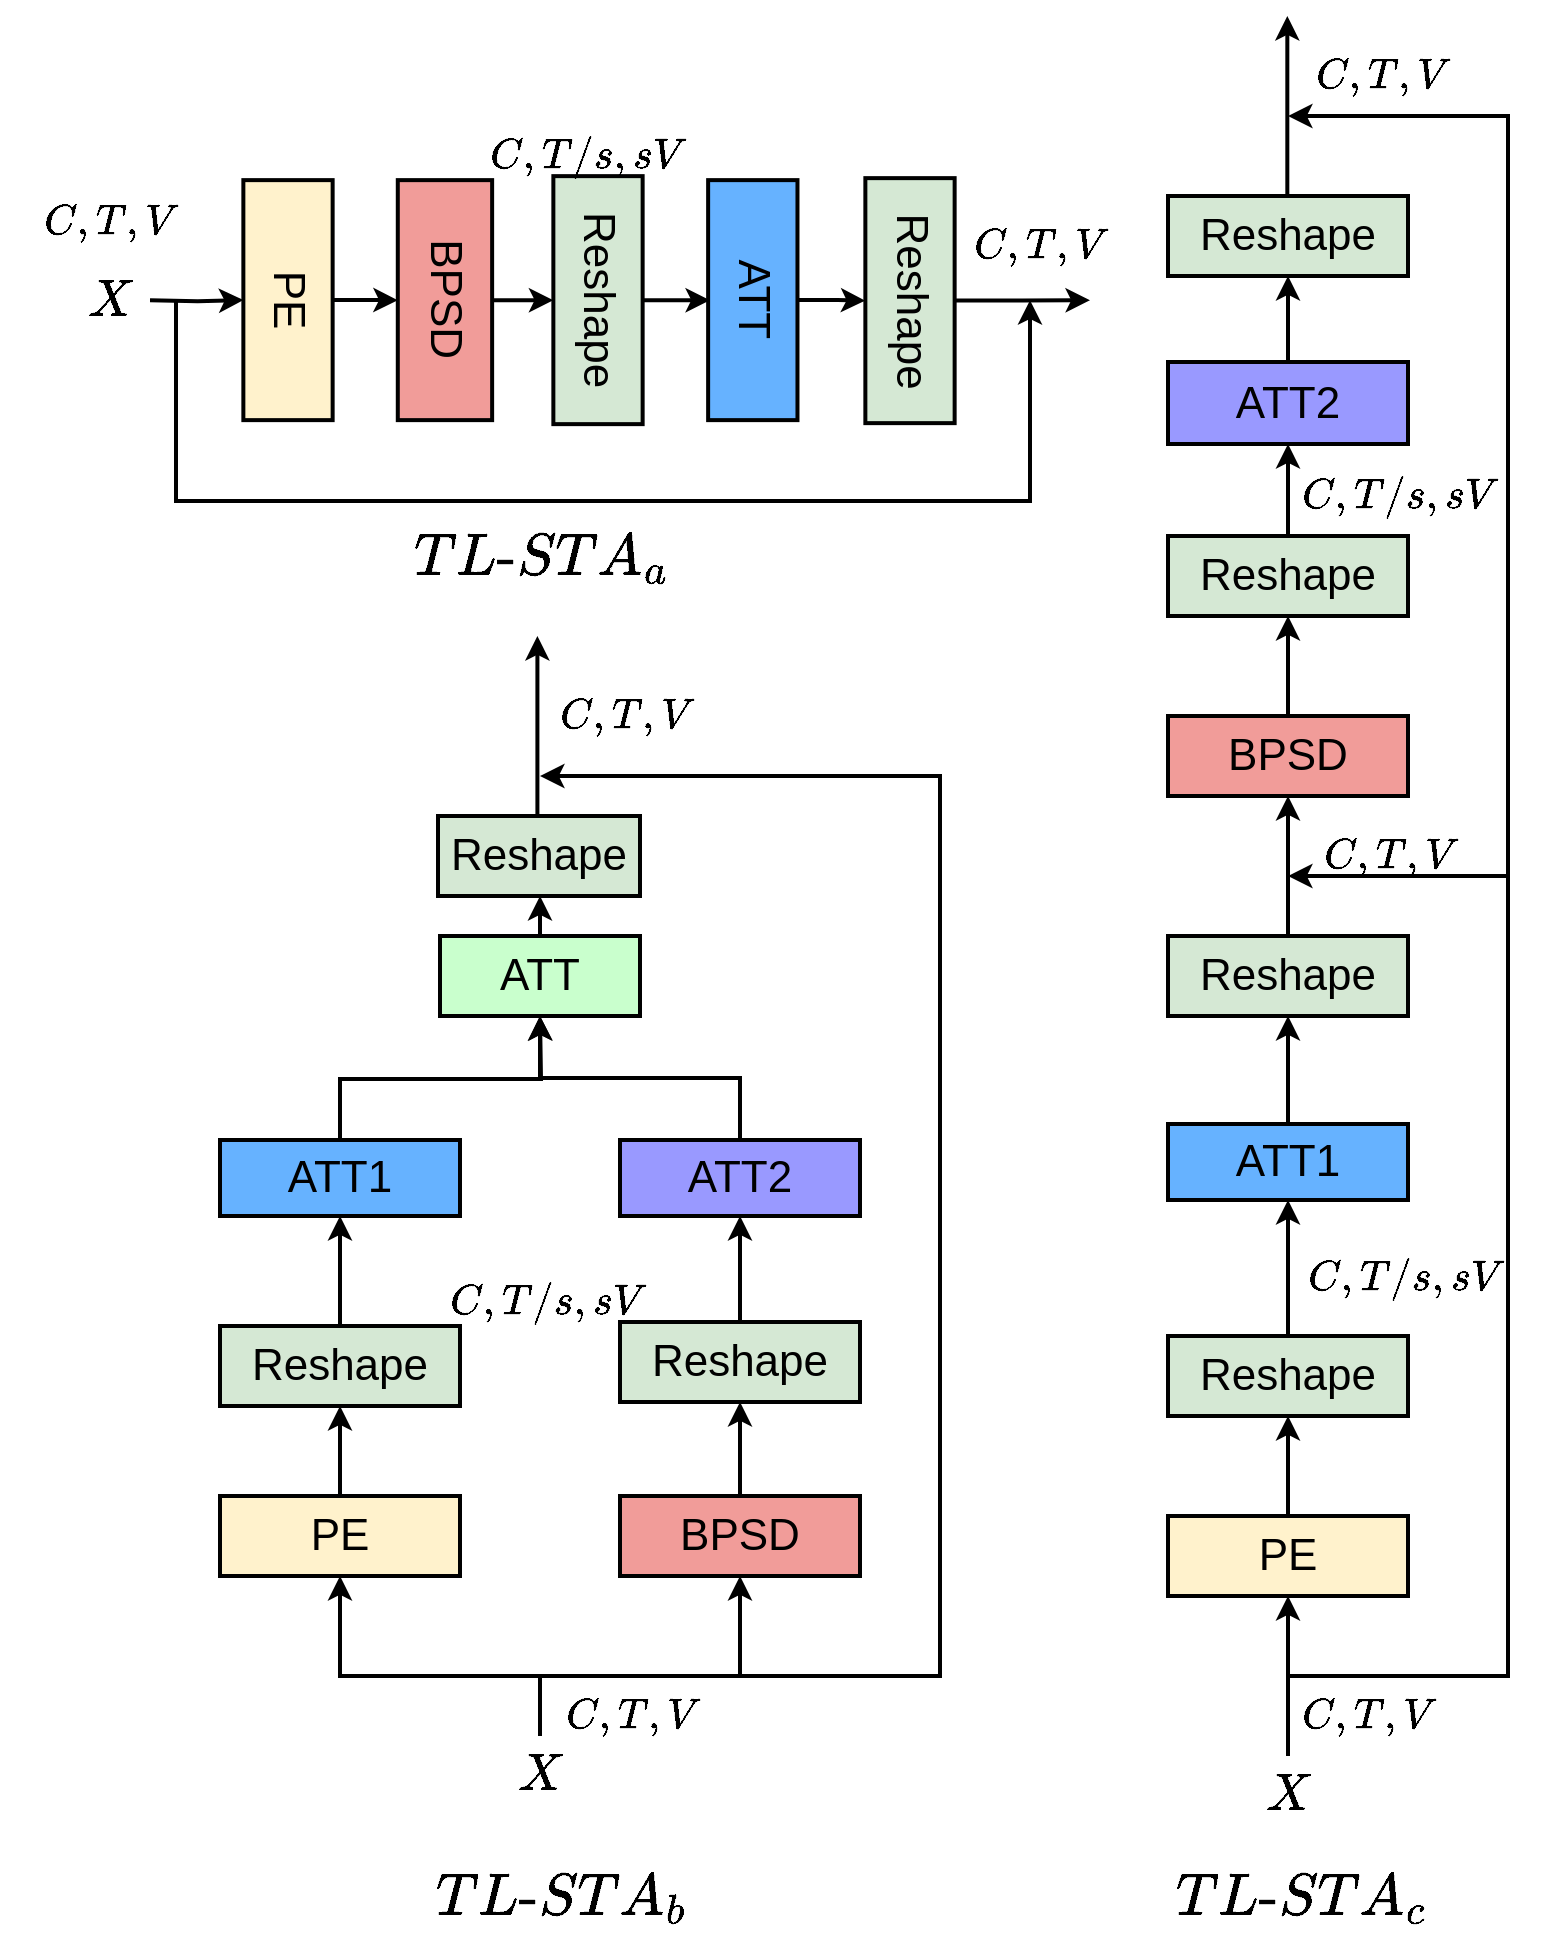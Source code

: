<mxfile version="20.8.20" type="github">
  <diagram name="第 1 页" id="2OtK2I9S_7ce7mAN8M0d">
    <mxGraphModel dx="2206" dy="2257" grid="1" gridSize="10" guides="1" tooltips="1" connect="1" arrows="1" fold="1" page="1" pageScale="1" pageWidth="827" pageHeight="1169" math="1" shadow="0">
      <root>
        <mxCell id="0" />
        <mxCell id="1" parent="0" />
        <mxCell id="liKZpBHGzSgOtPFbA1w--1" value="" style="group" vertex="1" connectable="0" parent="1">
          <mxGeometry x="235" y="-480" width="765" height="960" as="geometry" />
        </mxCell>
        <mxCell id="V5P2jXgz8SeRun-mOYAe-95" value="&lt;b style=&quot;border-color: var(--border-color); font-size: 25px;&quot;&gt;$$TL\text{-}STA_a$$&lt;/b&gt;" style="text;html=1;align=center;verticalAlign=middle;resizable=0;points=[];autosize=1;strokeColor=none;fillColor=none;fontSize=22;strokeWidth=2;" parent="liKZpBHGzSgOtPFbA1w--1" vertex="1">
          <mxGeometry x="125" y="250" width="260" height="40" as="geometry" />
        </mxCell>
        <mxCell id="V5P2jXgz8SeRun-mOYAe-96" value="&lt;font style=&quot;font-size: 25px;&quot;&gt;&lt;b&gt;$$TL\text{-}STA_b$$&lt;/b&gt;&lt;/font&gt;" style="text;html=1;align=center;verticalAlign=middle;resizable=0;points=[];autosize=1;strokeColor=none;fillColor=none;fontSize=22;strokeWidth=2;" parent="liKZpBHGzSgOtPFbA1w--1" vertex="1">
          <mxGeometry x="130" y="920" width="270" height="40" as="geometry" />
        </mxCell>
        <mxCell id="V5P2jXgz8SeRun-mOYAe-91" value="" style="group;fontSize=22;strokeColor=none;strokeWidth=2;" parent="liKZpBHGzSgOtPFbA1w--1" vertex="1" connectable="0">
          <mxGeometry y="50" width="570" height="192.5" as="geometry" />
        </mxCell>
        <mxCell id="V5P2jXgz8SeRun-mOYAe-57" value="" style="edgeStyle=orthogonalEdgeStyle;rounded=0;orthogonalLoop=1;jettySize=auto;html=1;fontSize=22;entryX=0.5;entryY=1;entryDx=0;entryDy=0;strokeWidth=2;" parent="V5P2jXgz8SeRun-mOYAe-91" target="V5P2jXgz8SeRun-mOYAe-63" edge="1">
          <mxGeometry relative="1" as="geometry">
            <mxPoint x="60" y="92.065" as="sourcePoint" />
            <mxPoint x="154" y="92.065" as="targetPoint" />
          </mxGeometry>
        </mxCell>
        <mxCell id="V5P2jXgz8SeRun-mOYAe-55" value="" style="endArrow=classic;html=1;rounded=0;fontSize=22;strokeWidth=2;" parent="V5P2jXgz8SeRun-mOYAe-91" edge="1">
          <mxGeometry width="50" height="50" relative="1" as="geometry">
            <mxPoint x="73" y="92.065" as="sourcePoint" />
            <mxPoint x="500" y="92.065" as="targetPoint" />
            <Array as="points">
              <mxPoint x="73" y="192.5" />
              <mxPoint x="240" y="192.5" />
              <mxPoint x="500" y="192.5" />
            </Array>
          </mxGeometry>
        </mxCell>
        <mxCell id="V5P2jXgz8SeRun-mOYAe-83" style="edgeStyle=orthogonalEdgeStyle;rounded=0;orthogonalLoop=1;jettySize=auto;html=1;fontSize=22;strokeWidth=2;" parent="V5P2jXgz8SeRun-mOYAe-91" source="V5P2jXgz8SeRun-mOYAe-60" edge="1">
          <mxGeometry relative="1" as="geometry">
            <mxPoint x="340" y="92.065" as="targetPoint" />
          </mxGeometry>
        </mxCell>
        <mxCell id="V5P2jXgz8SeRun-mOYAe-60" value="&lt;font style=&quot;font-size: 22px;&quot;&gt;Reshape&lt;/font&gt;" style="rounded=0;whiteSpace=wrap;html=1;rotation=90;fillColor=#d5e8d4;strokeColor=#000000;fontSize=22;strokeWidth=2;" parent="V5P2jXgz8SeRun-mOYAe-91" vertex="1">
          <mxGeometry x="222" y="69.75" width="124" height="44.64" as="geometry" />
        </mxCell>
        <mxCell id="V5P2jXgz8SeRun-mOYAe-71" style="edgeStyle=orthogonalEdgeStyle;rounded=0;orthogonalLoop=1;jettySize=auto;html=1;fontSize=22;strokeWidth=2;" parent="V5P2jXgz8SeRun-mOYAe-91" source="V5P2jXgz8SeRun-mOYAe-61" edge="1">
          <mxGeometry relative="1" as="geometry">
            <mxPoint x="530" y="92.065" as="targetPoint" />
          </mxGeometry>
        </mxCell>
        <mxCell id="V5P2jXgz8SeRun-mOYAe-61" value="&lt;font style=&quot;font-size: 22px;&quot;&gt;Reshape&lt;/font&gt;" style="rounded=0;whiteSpace=wrap;html=1;rotation=90;fillColor=#d5e8d4;strokeColor=#000000;fontSize=22;strokeWidth=2;" parent="V5P2jXgz8SeRun-mOYAe-91" vertex="1">
          <mxGeometry x="378.75" y="70" width="122.5" height="44.64" as="geometry" />
        </mxCell>
        <mxCell id="V5P2jXgz8SeRun-mOYAe-82" style="edgeStyle=orthogonalEdgeStyle;rounded=0;orthogonalLoop=1;jettySize=auto;html=1;entryX=0.5;entryY=1;entryDx=0;entryDy=0;fontSize=22;strokeWidth=2;" parent="V5P2jXgz8SeRun-mOYAe-91" source="V5P2jXgz8SeRun-mOYAe-62" target="V5P2jXgz8SeRun-mOYAe-60" edge="1">
          <mxGeometry relative="1" as="geometry" />
        </mxCell>
        <mxCell id="V5P2jXgz8SeRun-mOYAe-62" value="&lt;font style=&quot;font-size: 22px;&quot;&gt;BPSD&lt;/font&gt;" style="rounded=0;whiteSpace=wrap;html=1;rotation=90;fillColor=#F19C99;fontSize=22;strokeWidth=2;" parent="V5P2jXgz8SeRun-mOYAe-91" vertex="1">
          <mxGeometry x="147.48" y="68.48" width="120" height="47.17" as="geometry" />
        </mxCell>
        <mxCell id="V5P2jXgz8SeRun-mOYAe-64" style="edgeStyle=orthogonalEdgeStyle;rounded=0;orthogonalLoop=1;jettySize=auto;html=1;entryX=0.5;entryY=1;entryDx=0;entryDy=0;fontSize=22;strokeWidth=2;" parent="V5P2jXgz8SeRun-mOYAe-91" source="V5P2jXgz8SeRun-mOYAe-63" target="V5P2jXgz8SeRun-mOYAe-62" edge="1">
          <mxGeometry relative="1" as="geometry" />
        </mxCell>
        <mxCell id="V5P2jXgz8SeRun-mOYAe-63" value="&lt;font style=&quot;font-size: 22px;&quot;&gt;PE&lt;/font&gt;" style="rounded=0;whiteSpace=wrap;html=1;rotation=90;fillColor=#fff2cc;strokeColor=#000000;fontSize=22;strokeWidth=2;" parent="V5P2jXgz8SeRun-mOYAe-91" vertex="1">
          <mxGeometry x="69" y="69.746" width="120" height="44.638" as="geometry" />
        </mxCell>
        <mxCell id="V5P2jXgz8SeRun-mOYAe-69" style="edgeStyle=orthogonalEdgeStyle;rounded=0;orthogonalLoop=1;jettySize=auto;html=1;entryX=0.5;entryY=1;entryDx=0;entryDy=0;fontSize=22;strokeWidth=2;" parent="V5P2jXgz8SeRun-mOYAe-91" source="V5P2jXgz8SeRun-mOYAe-65" target="V5P2jXgz8SeRun-mOYAe-61" edge="1">
          <mxGeometry relative="1" as="geometry" />
        </mxCell>
        <mxCell id="V5P2jXgz8SeRun-mOYAe-65" value="&lt;font style=&quot;font-size: 22px;&quot;&gt;ATT&lt;/font&gt;" style="rounded=0;whiteSpace=wrap;html=1;rotation=90;fillColor=#66B2FF;fontSize=22;strokeWidth=2;" parent="V5P2jXgz8SeRun-mOYAe-91" vertex="1">
          <mxGeometry x="301.4" y="69.73" width="120" height="44.67" as="geometry" />
        </mxCell>
        <mxCell id="V5P2jXgz8SeRun-mOYAe-75" value="&lt;font style=&quot;font-size: 18px;&quot;&gt;$$C,T,V$$&lt;/font&gt;" style="text;html=1;align=center;verticalAlign=middle;resizable=0;points=[];autosize=1;strokeColor=none;fillColor=none;fontSize=22;strokeWidth=2;" parent="V5P2jXgz8SeRun-mOYAe-91" vertex="1">
          <mxGeometry x="-15" y="32.533" width="110" height="40" as="geometry" />
        </mxCell>
        <mxCell id="V5P2jXgz8SeRun-mOYAe-84" value="&lt;font style=&quot;font-size: 18px;&quot;&gt;$$C,T/s,sV$$&lt;/font&gt;" style="text;html=1;align=center;verticalAlign=middle;resizable=0;points=[];autosize=1;strokeColor=none;fillColor=none;fontSize=22;strokeWidth=2;" parent="V5P2jXgz8SeRun-mOYAe-91" vertex="1">
          <mxGeometry x="214" width="130" height="40" as="geometry" />
        </mxCell>
        <mxCell id="V5P2jXgz8SeRun-mOYAe-86" value="&lt;font style=&quot;font-size: 18px;&quot;&gt;$$C,T,V$$&lt;/font&gt;" style="text;html=1;align=center;verticalAlign=middle;resizable=0;points=[];autosize=1;strokeColor=none;fillColor=none;fontSize=22;strokeWidth=2;" parent="V5P2jXgz8SeRun-mOYAe-91" vertex="1">
          <mxGeometry x="450" y="44.638" width="110" height="40" as="geometry" />
        </mxCell>
        <mxCell id="V5P2jXgz8SeRun-mOYAe-90" value="&lt;font style=&quot;font-size: 22px;&quot;&gt;$$X$$&lt;/font&gt;" style="text;html=1;align=center;verticalAlign=middle;resizable=0;points=[];autosize=1;strokeColor=none;fillColor=none;fontSize=22;strokeWidth=2;" parent="V5P2jXgz8SeRun-mOYAe-91" vertex="1">
          <mxGeometry x="-5" y="72.536" width="90" height="40" as="geometry" />
        </mxCell>
        <mxCell id="V5P2jXgz8SeRun-mOYAe-92" value="" style="group;fontSize=22;strokeWidth=2;" parent="liKZpBHGzSgOtPFbA1w--1" vertex="1" connectable="0">
          <mxGeometry x="95" y="310" width="360" height="590" as="geometry" />
        </mxCell>
        <mxCell id="V5P2jXgz8SeRun-mOYAe-25" value="&lt;font style=&quot;font-size: 22px;&quot;&gt;PE&lt;/font&gt;" style="rounded=0;whiteSpace=wrap;html=1;fillColor=#fff2cc;strokeColor=#000000;fontSize=22;strokeWidth=2;" parent="V5P2jXgz8SeRun-mOYAe-92" vertex="1">
          <mxGeometry y="430" width="120" height="40" as="geometry" />
        </mxCell>
        <mxCell id="V5P2jXgz8SeRun-mOYAe-26" value="&lt;font style=&quot;font-size: 22px;&quot;&gt;BPSD&lt;/font&gt;" style="rounded=0;whiteSpace=wrap;html=1;fillColor=#F19C99;fontSize=22;strokeWidth=2;" parent="V5P2jXgz8SeRun-mOYAe-92" vertex="1">
          <mxGeometry x="200" y="430" width="120" height="40" as="geometry" />
        </mxCell>
        <mxCell id="V5P2jXgz8SeRun-mOYAe-28" value="" style="endArrow=classic;html=1;rounded=0;fontSize=22;entryX=0.5;entryY=1;entryDx=0;entryDy=0;strokeWidth=2;" parent="V5P2jXgz8SeRun-mOYAe-92" target="V5P2jXgz8SeRun-mOYAe-25" edge="1">
          <mxGeometry width="50" height="50" relative="1" as="geometry">
            <mxPoint x="160" y="550" as="sourcePoint" />
            <mxPoint x="20" y="520" as="targetPoint" />
            <Array as="points">
              <mxPoint x="160" y="520" />
              <mxPoint x="60" y="520" />
            </Array>
          </mxGeometry>
        </mxCell>
        <mxCell id="V5P2jXgz8SeRun-mOYAe-29" value="" style="endArrow=classic;html=1;rounded=0;fontSize=22;entryX=0.5;entryY=1;entryDx=0;entryDy=0;strokeWidth=2;" parent="V5P2jXgz8SeRun-mOYAe-92" target="V5P2jXgz8SeRun-mOYAe-26" edge="1">
          <mxGeometry width="50" height="50" relative="1" as="geometry">
            <mxPoint x="170" y="520" as="sourcePoint" />
            <mxPoint x="70.0" y="500.0" as="targetPoint" />
            <Array as="points">
              <mxPoint x="160" y="520" />
              <mxPoint x="170" y="520" />
              <mxPoint x="260" y="520" />
            </Array>
          </mxGeometry>
        </mxCell>
        <mxCell id="V5P2jXgz8SeRun-mOYAe-30" value="&lt;font style=&quot;font-size: 22px;&quot;&gt;Reshape&lt;/font&gt;" style="rounded=0;whiteSpace=wrap;html=1;fillColor=#d5e8d4;strokeColor=#000000;fontSize=22;strokeWidth=2;" parent="V5P2jXgz8SeRun-mOYAe-92" vertex="1">
          <mxGeometry y="345" width="120" height="40" as="geometry" />
        </mxCell>
        <mxCell id="V5P2jXgz8SeRun-mOYAe-32" value="" style="edgeStyle=orthogonalEdgeStyle;rounded=0;orthogonalLoop=1;jettySize=auto;html=1;fontSize=22;strokeWidth=2;" parent="V5P2jXgz8SeRun-mOYAe-92" source="V5P2jXgz8SeRun-mOYAe-25" target="V5P2jXgz8SeRun-mOYAe-30" edge="1">
          <mxGeometry relative="1" as="geometry" />
        </mxCell>
        <mxCell id="V5P2jXgz8SeRun-mOYAe-31" value="&lt;font style=&quot;font-size: 22px;&quot;&gt;Reshape&lt;/font&gt;" style="rounded=0;whiteSpace=wrap;html=1;fillColor=#d5e8d4;strokeColor=#000000;fontSize=22;strokeWidth=2;" parent="V5P2jXgz8SeRun-mOYAe-92" vertex="1">
          <mxGeometry x="200" y="343" width="120" height="40" as="geometry" />
        </mxCell>
        <mxCell id="V5P2jXgz8SeRun-mOYAe-33" value="" style="edgeStyle=orthogonalEdgeStyle;rounded=0;orthogonalLoop=1;jettySize=auto;html=1;fontSize=22;strokeWidth=2;" parent="V5P2jXgz8SeRun-mOYAe-92" source="V5P2jXgz8SeRun-mOYAe-26" target="V5P2jXgz8SeRun-mOYAe-31" edge="1">
          <mxGeometry relative="1" as="geometry" />
        </mxCell>
        <mxCell id="V5P2jXgz8SeRun-mOYAe-40" style="edgeStyle=orthogonalEdgeStyle;rounded=0;orthogonalLoop=1;jettySize=auto;html=1;fontSize=22;exitX=0.5;exitY=0;exitDx=0;exitDy=0;strokeWidth=2;" parent="V5P2jXgz8SeRun-mOYAe-92" source="V5P2jXgz8SeRun-mOYAe-34" edge="1">
          <mxGeometry relative="1" as="geometry">
            <mxPoint x="160" y="190" as="targetPoint" />
          </mxGeometry>
        </mxCell>
        <mxCell id="V5P2jXgz8SeRun-mOYAe-34" value="&lt;font style=&quot;font-size: 22px;&quot;&gt;ATT1&lt;/font&gt;" style="rounded=0;whiteSpace=wrap;html=1;fillColor=#66B2FF;fontSize=22;strokeWidth=2;" parent="V5P2jXgz8SeRun-mOYAe-92" vertex="1">
          <mxGeometry y="252" width="120" height="38" as="geometry" />
        </mxCell>
        <mxCell id="V5P2jXgz8SeRun-mOYAe-35" value="" style="edgeStyle=orthogonalEdgeStyle;rounded=0;orthogonalLoop=1;jettySize=auto;html=1;fontSize=22;strokeWidth=2;" parent="V5P2jXgz8SeRun-mOYAe-92" source="V5P2jXgz8SeRun-mOYAe-30" target="V5P2jXgz8SeRun-mOYAe-34" edge="1">
          <mxGeometry relative="1" as="geometry" />
        </mxCell>
        <mxCell id="V5P2jXgz8SeRun-mOYAe-36" value="&lt;font style=&quot;font-size: 22px;&quot;&gt;ATT2&lt;/font&gt;" style="rounded=0;whiteSpace=wrap;html=1;fillColor=#9999FF;fontSize=22;strokeWidth=2;" parent="V5P2jXgz8SeRun-mOYAe-92" vertex="1">
          <mxGeometry x="200" y="252" width="120" height="38" as="geometry" />
        </mxCell>
        <mxCell id="V5P2jXgz8SeRun-mOYAe-37" value="" style="edgeStyle=orthogonalEdgeStyle;rounded=0;orthogonalLoop=1;jettySize=auto;html=1;fontSize=22;strokeWidth=2;" parent="V5P2jXgz8SeRun-mOYAe-92" source="V5P2jXgz8SeRun-mOYAe-31" target="V5P2jXgz8SeRun-mOYAe-36" edge="1">
          <mxGeometry relative="1" as="geometry" />
        </mxCell>
        <mxCell id="V5P2jXgz8SeRun-mOYAe-38" value="&lt;font style=&quot;font-size: 22px;&quot;&gt;ATT&lt;/font&gt;" style="rounded=0;whiteSpace=wrap;html=1;fillColor=#C9FFCD;fontSize=22;strokeWidth=2;" parent="V5P2jXgz8SeRun-mOYAe-92" vertex="1">
          <mxGeometry x="110" y="150" width="100" height="40" as="geometry" />
        </mxCell>
        <mxCell id="V5P2jXgz8SeRun-mOYAe-39" style="edgeStyle=orthogonalEdgeStyle;rounded=0;orthogonalLoop=1;jettySize=auto;html=1;entryX=0.5;entryY=1;entryDx=0;entryDy=0;fontSize=22;strokeWidth=2;" parent="V5P2jXgz8SeRun-mOYAe-92" source="V5P2jXgz8SeRun-mOYAe-36" target="V5P2jXgz8SeRun-mOYAe-38" edge="1">
          <mxGeometry relative="1" as="geometry" />
        </mxCell>
        <mxCell id="V5P2jXgz8SeRun-mOYAe-41" value="&lt;font style=&quot;font-size: 22px;&quot;&gt;Reshape&lt;/font&gt;" style="rounded=0;whiteSpace=wrap;html=1;fillColor=#d5e8d4;strokeColor=#000000;fontSize=22;strokeWidth=2;" parent="V5P2jXgz8SeRun-mOYAe-92" vertex="1">
          <mxGeometry x="109" y="90" width="101" height="40" as="geometry" />
        </mxCell>
        <mxCell id="V5P2jXgz8SeRun-mOYAe-42" value="" style="edgeStyle=orthogonalEdgeStyle;rounded=0;orthogonalLoop=1;jettySize=auto;html=1;fontSize=22;strokeWidth=2;" parent="V5P2jXgz8SeRun-mOYAe-92" source="V5P2jXgz8SeRun-mOYAe-38" target="V5P2jXgz8SeRun-mOYAe-41" edge="1">
          <mxGeometry relative="1" as="geometry" />
        </mxCell>
        <mxCell id="V5P2jXgz8SeRun-mOYAe-44" value="" style="endArrow=classic;html=1;rounded=0;fontSize=22;strokeWidth=2;" parent="V5P2jXgz8SeRun-mOYAe-92" edge="1">
          <mxGeometry width="50" height="50" relative="1" as="geometry">
            <mxPoint x="158.7" y="90" as="sourcePoint" />
            <mxPoint x="158.7" as="targetPoint" />
          </mxGeometry>
        </mxCell>
        <mxCell id="V5P2jXgz8SeRun-mOYAe-45" value="" style="endArrow=classic;html=1;rounded=0;fontSize=22;strokeWidth=2;" parent="V5P2jXgz8SeRun-mOYAe-92" edge="1">
          <mxGeometry width="50" height="50" relative="1" as="geometry">
            <mxPoint x="250" y="520" as="sourcePoint" />
            <mxPoint x="160" y="70" as="targetPoint" />
            <Array as="points">
              <mxPoint x="360" y="520" />
              <mxPoint x="360" y="300" />
              <mxPoint x="360" y="70" />
            </Array>
          </mxGeometry>
        </mxCell>
        <mxCell id="V5P2jXgz8SeRun-mOYAe-74" value="&lt;font style=&quot;font-size: 18px;&quot;&gt;$$C,T,V$$&lt;/font&gt;" style="text;html=1;align=center;verticalAlign=middle;resizable=0;points=[];autosize=1;strokeColor=none;fillColor=none;fontSize=22;strokeWidth=2;" parent="V5P2jXgz8SeRun-mOYAe-92" vertex="1">
          <mxGeometry x="151" y="520" width="110" height="40" as="geometry" />
        </mxCell>
        <mxCell id="V5P2jXgz8SeRun-mOYAe-87" value="&lt;font style=&quot;font-size: 18px;&quot;&gt;$$C,T/s,sV$$&lt;/font&gt;" style="text;html=1;align=center;verticalAlign=middle;resizable=0;points=[];autosize=1;strokeColor=none;fillColor=none;fontSize=22;strokeWidth=2;" parent="V5P2jXgz8SeRun-mOYAe-92" vertex="1">
          <mxGeometry x="99" y="313" width="130" height="40" as="geometry" />
        </mxCell>
        <mxCell id="V5P2jXgz8SeRun-mOYAe-88" value="&lt;font style=&quot;font-size: 18px;&quot;&gt;$$C,T,V$$&lt;/font&gt;" style="text;html=1;align=center;verticalAlign=middle;resizable=0;points=[];autosize=1;strokeColor=none;fillColor=none;fontSize=22;strokeWidth=2;" parent="V5P2jXgz8SeRun-mOYAe-92" vertex="1">
          <mxGeometry x="148" y="20" width="110" height="40" as="geometry" />
        </mxCell>
        <mxCell id="V5P2jXgz8SeRun-mOYAe-89" value="&lt;font style=&quot;font-size: 22px;&quot;&gt;$$X$$&lt;/font&gt;" style="text;html=1;align=center;verticalAlign=middle;resizable=0;points=[];autosize=1;strokeColor=none;fillColor=none;fontSize=22;strokeWidth=2;" parent="V5P2jXgz8SeRun-mOYAe-92" vertex="1">
          <mxGeometry x="115" y="550" width="90" height="40" as="geometry" />
        </mxCell>
        <mxCell id="V5P2jXgz8SeRun-mOYAe-93" value="" style="group;fontSize=22;strokeWidth=2;" parent="liKZpBHGzSgOtPFbA1w--1" vertex="1" connectable="0">
          <mxGeometry x="569" width="191" height="910" as="geometry" />
        </mxCell>
        <mxCell id="V5P2jXgz8SeRun-mOYAe-1" value="&lt;font style=&quot;font-size: 22px;&quot;&gt;PE&lt;/font&gt;" style="rounded=0;whiteSpace=wrap;html=1;fillColor=#fff2cc;strokeColor=#000000;fontSize=22;strokeWidth=2;" parent="V5P2jXgz8SeRun-mOYAe-93" vertex="1">
          <mxGeometry y="750" width="120" height="40" as="geometry" />
        </mxCell>
        <mxCell id="V5P2jXgz8SeRun-mOYAe-3" style="edgeStyle=orthogonalEdgeStyle;rounded=0;orthogonalLoop=1;jettySize=auto;html=1;entryX=0.5;entryY=1;entryDx=0;entryDy=0;fontSize=22;strokeWidth=2;" parent="V5P2jXgz8SeRun-mOYAe-93" source="V5P2jXgz8SeRun-mOYAe-2" target="V5P2jXgz8SeRun-mOYAe-1" edge="1">
          <mxGeometry relative="1" as="geometry" />
        </mxCell>
        <mxCell id="V5P2jXgz8SeRun-mOYAe-2" value="&lt;font style=&quot;font-size: 22px;&quot;&gt;$$X$$&lt;/font&gt;" style="text;html=1;align=center;verticalAlign=middle;resizable=0;points=[];autosize=1;strokeColor=none;fillColor=none;fontSize=22;strokeWidth=2;" parent="V5P2jXgz8SeRun-mOYAe-93" vertex="1">
          <mxGeometry x="15" y="870" width="90" height="40" as="geometry" />
        </mxCell>
        <mxCell id="V5P2jXgz8SeRun-mOYAe-4" value="&lt;font style=&quot;font-size: 22px;&quot;&gt;Reshape&lt;/font&gt;" style="rounded=0;whiteSpace=wrap;html=1;fillColor=#d5e8d4;strokeColor=#000000;fontSize=22;strokeWidth=2;" parent="V5P2jXgz8SeRun-mOYAe-93" vertex="1">
          <mxGeometry y="660" width="120" height="40" as="geometry" />
        </mxCell>
        <mxCell id="V5P2jXgz8SeRun-mOYAe-5" style="edgeStyle=orthogonalEdgeStyle;rounded=0;orthogonalLoop=1;jettySize=auto;html=1;entryX=0.5;entryY=1;entryDx=0;entryDy=0;fontSize=22;strokeWidth=2;" parent="V5P2jXgz8SeRun-mOYAe-93" source="V5P2jXgz8SeRun-mOYAe-1" target="V5P2jXgz8SeRun-mOYAe-4" edge="1">
          <mxGeometry relative="1" as="geometry" />
        </mxCell>
        <mxCell id="V5P2jXgz8SeRun-mOYAe-6" value="&lt;font style=&quot;font-size: 22px;&quot;&gt;ATT1&lt;/font&gt;" style="rounded=0;whiteSpace=wrap;html=1;fillColor=#66B2FF;fontSize=22;strokeWidth=2;" parent="V5P2jXgz8SeRun-mOYAe-93" vertex="1">
          <mxGeometry y="554" width="120" height="38" as="geometry" />
        </mxCell>
        <mxCell id="V5P2jXgz8SeRun-mOYAe-7" style="edgeStyle=orthogonalEdgeStyle;rounded=0;orthogonalLoop=1;jettySize=auto;html=1;exitX=0.5;exitY=0;exitDx=0;exitDy=0;fontSize=22;strokeWidth=2;" parent="V5P2jXgz8SeRun-mOYAe-93" source="V5P2jXgz8SeRun-mOYAe-4" target="V5P2jXgz8SeRun-mOYAe-6" edge="1">
          <mxGeometry relative="1" as="geometry" />
        </mxCell>
        <mxCell id="V5P2jXgz8SeRun-mOYAe-8" value="&lt;font style=&quot;font-size: 22px;&quot;&gt;BPSD&lt;/font&gt;" style="rounded=0;whiteSpace=wrap;html=1;fillColor=#F19C99;fontSize=22;strokeWidth=2;strokeColor=#000000;" parent="V5P2jXgz8SeRun-mOYAe-93" vertex="1">
          <mxGeometry y="350" width="120" height="40" as="geometry" />
        </mxCell>
        <mxCell id="V5P2jXgz8SeRun-mOYAe-12" style="edgeStyle=orthogonalEdgeStyle;rounded=0;orthogonalLoop=1;jettySize=auto;html=1;entryX=0.5;entryY=1;entryDx=0;entryDy=0;fontSize=22;strokeWidth=2;" parent="V5P2jXgz8SeRun-mOYAe-93" source="V5P2jXgz8SeRun-mOYAe-10" target="V5P2jXgz8SeRun-mOYAe-8" edge="1">
          <mxGeometry relative="1" as="geometry" />
        </mxCell>
        <mxCell id="V5P2jXgz8SeRun-mOYAe-10" value="&lt;font style=&quot;font-size: 22px;&quot;&gt;Reshape&lt;/font&gt;" style="rounded=0;whiteSpace=wrap;html=1;fillColor=#d5e8d4;strokeColor=#000000;fontSize=22;strokeWidth=2;" parent="V5P2jXgz8SeRun-mOYAe-93" vertex="1">
          <mxGeometry y="460" width="120" height="40" as="geometry" />
        </mxCell>
        <mxCell id="V5P2jXgz8SeRun-mOYAe-11" style="edgeStyle=orthogonalEdgeStyle;rounded=0;orthogonalLoop=1;jettySize=auto;html=1;entryX=0.5;entryY=1;entryDx=0;entryDy=0;fontSize=22;strokeWidth=2;" parent="V5P2jXgz8SeRun-mOYAe-93" source="V5P2jXgz8SeRun-mOYAe-6" target="V5P2jXgz8SeRun-mOYAe-10" edge="1">
          <mxGeometry relative="1" as="geometry" />
        </mxCell>
        <mxCell id="V5P2jXgz8SeRun-mOYAe-13" value="&lt;font style=&quot;font-size: 22px;&quot;&gt;ATT2&lt;/font&gt;" style="rounded=0;whiteSpace=wrap;html=1;fillColor=#9999FF;fontSize=22;strokeWidth=2;" parent="V5P2jXgz8SeRun-mOYAe-93" vertex="1">
          <mxGeometry y="173" width="120" height="41" as="geometry" />
        </mxCell>
        <mxCell id="V5P2jXgz8SeRun-mOYAe-15" value="" style="endArrow=classic;html=1;rounded=0;fontSize=22;strokeWidth=2;" parent="V5P2jXgz8SeRun-mOYAe-93" edge="1">
          <mxGeometry width="50" height="50" relative="1" as="geometry">
            <mxPoint x="60" y="830" as="sourcePoint" />
            <mxPoint x="60" y="50" as="targetPoint" />
            <Array as="points">
              <mxPoint x="170" y="830" />
              <mxPoint x="170" y="50" />
            </Array>
          </mxGeometry>
        </mxCell>
        <mxCell id="V5P2jXgz8SeRun-mOYAe-16" value="" style="endArrow=classic;html=1;rounded=0;fontSize=22;strokeWidth=2;" parent="V5P2jXgz8SeRun-mOYAe-93" edge="1">
          <mxGeometry width="50" height="50" relative="1" as="geometry">
            <mxPoint x="59.66" y="90" as="sourcePoint" />
            <mxPoint x="59.66" as="targetPoint" />
          </mxGeometry>
        </mxCell>
        <mxCell id="V5P2jXgz8SeRun-mOYAe-17" value="" style="endArrow=classic;html=1;rounded=0;fontSize=22;strokeWidth=2;" parent="V5P2jXgz8SeRun-mOYAe-93" edge="1">
          <mxGeometry width="50" height="50" relative="1" as="geometry">
            <mxPoint x="170" y="430" as="sourcePoint" />
            <mxPoint x="60" y="430" as="targetPoint" />
          </mxGeometry>
        </mxCell>
        <mxCell id="V5P2jXgz8SeRun-mOYAe-22" value="" style="edgeStyle=orthogonalEdgeStyle;rounded=0;orthogonalLoop=1;jettySize=auto;html=1;fontSize=22;strokeWidth=2;" parent="V5P2jXgz8SeRun-mOYAe-93" source="V5P2jXgz8SeRun-mOYAe-18" target="V5P2jXgz8SeRun-mOYAe-13" edge="1">
          <mxGeometry relative="1" as="geometry" />
        </mxCell>
        <mxCell id="V5P2jXgz8SeRun-mOYAe-18" value="&lt;font style=&quot;font-size: 22px;&quot;&gt;Reshape&lt;/font&gt;" style="rounded=0;whiteSpace=wrap;html=1;fillColor=#d5e8d4;strokeColor=#000000;fontSize=22;strokeWidth=2;" parent="V5P2jXgz8SeRun-mOYAe-93" vertex="1">
          <mxGeometry y="260" width="120" height="40" as="geometry" />
        </mxCell>
        <mxCell id="V5P2jXgz8SeRun-mOYAe-20" style="edgeStyle=orthogonalEdgeStyle;rounded=0;orthogonalLoop=1;jettySize=auto;html=1;entryX=0.5;entryY=1;entryDx=0;entryDy=0;fontSize=22;strokeWidth=2;" parent="V5P2jXgz8SeRun-mOYAe-93" source="V5P2jXgz8SeRun-mOYAe-8" target="V5P2jXgz8SeRun-mOYAe-18" edge="1">
          <mxGeometry relative="1" as="geometry" />
        </mxCell>
        <mxCell id="V5P2jXgz8SeRun-mOYAe-23" value="&lt;font style=&quot;font-size: 22px;&quot;&gt;Reshape&lt;/font&gt;" style="rounded=0;whiteSpace=wrap;html=1;fillColor=#d5e8d4;strokeColor=#000000;fontSize=22;strokeWidth=2;" parent="V5P2jXgz8SeRun-mOYAe-93" vertex="1">
          <mxGeometry y="90" width="120" height="40" as="geometry" />
        </mxCell>
        <mxCell id="V5P2jXgz8SeRun-mOYAe-24" value="" style="edgeStyle=orthogonalEdgeStyle;rounded=0;orthogonalLoop=1;jettySize=auto;html=1;fontSize=22;strokeWidth=2;" parent="V5P2jXgz8SeRun-mOYAe-93" source="V5P2jXgz8SeRun-mOYAe-13" target="V5P2jXgz8SeRun-mOYAe-23" edge="1">
          <mxGeometry relative="1" as="geometry" />
        </mxCell>
        <mxCell id="V5P2jXgz8SeRun-mOYAe-72" value="&lt;font style=&quot;font-size: 18px;&quot;&gt;$$C,T,V$$&lt;/font&gt;" style="text;html=1;align=center;verticalAlign=middle;resizable=0;points=[];autosize=1;strokeColor=none;fillColor=none;fontSize=22;strokeWidth=2;" parent="V5P2jXgz8SeRun-mOYAe-93" vertex="1">
          <mxGeometry x="45.0" y="830" width="110" height="40" as="geometry" />
        </mxCell>
        <mxCell id="V5P2jXgz8SeRun-mOYAe-73" value="&lt;font style=&quot;font-size: 18px;&quot;&gt;$$C,T/s,sV$$&lt;/font&gt;" style="text;html=1;align=center;verticalAlign=middle;resizable=0;points=[];autosize=1;strokeColor=none;fillColor=none;fontSize=22;strokeWidth=2;" parent="V5P2jXgz8SeRun-mOYAe-93" vertex="1">
          <mxGeometry x="54" y="611" width="130" height="40" as="geometry" />
        </mxCell>
        <mxCell id="V5P2jXgz8SeRun-mOYAe-77" value="&lt;font style=&quot;font-size: 18px;&quot;&gt;$$C,T,V$$&lt;/font&gt;" style="text;html=1;align=center;verticalAlign=middle;resizable=0;points=[];autosize=1;strokeColor=none;fillColor=none;fontSize=22;strokeWidth=2;" parent="V5P2jXgz8SeRun-mOYAe-93" vertex="1">
          <mxGeometry x="56" y="400" width="110" height="40" as="geometry" />
        </mxCell>
        <mxCell id="V5P2jXgz8SeRun-mOYAe-79" value="&lt;font style=&quot;font-size: 18px;&quot;&gt;$$C,T/s,sV$$&lt;/font&gt;" style="text;html=1;align=center;verticalAlign=middle;resizable=0;points=[];autosize=1;strokeColor=none;fillColor=none;fontSize=22;strokeWidth=2;" parent="V5P2jXgz8SeRun-mOYAe-93" vertex="1">
          <mxGeometry x="51" y="220" width="130" height="40" as="geometry" />
        </mxCell>
        <mxCell id="V5P2jXgz8SeRun-mOYAe-80" value="&lt;font style=&quot;font-size: 18px;&quot;&gt;$$C,T,V$$&lt;/font&gt;" style="text;html=1;align=center;verticalAlign=middle;resizable=0;points=[];autosize=1;strokeColor=none;fillColor=none;fontSize=22;strokeWidth=2;" parent="V5P2jXgz8SeRun-mOYAe-93" vertex="1">
          <mxGeometry x="52" y="10" width="110" height="40" as="geometry" />
        </mxCell>
        <mxCell id="V5P2jXgz8SeRun-mOYAe-97" value="&lt;b style=&quot;border-color: var(--border-color); font-size: 25px;&quot;&gt;$$TL\text{-}STA_c$$&lt;/b&gt;" style="text;html=1;align=center;verticalAlign=middle;resizable=0;points=[];autosize=1;strokeColor=none;fillColor=none;fontSize=22;strokeWidth=2;" parent="liKZpBHGzSgOtPFbA1w--1" vertex="1">
          <mxGeometry x="505" y="920" width="260" height="40" as="geometry" />
        </mxCell>
      </root>
    </mxGraphModel>
  </diagram>
</mxfile>
